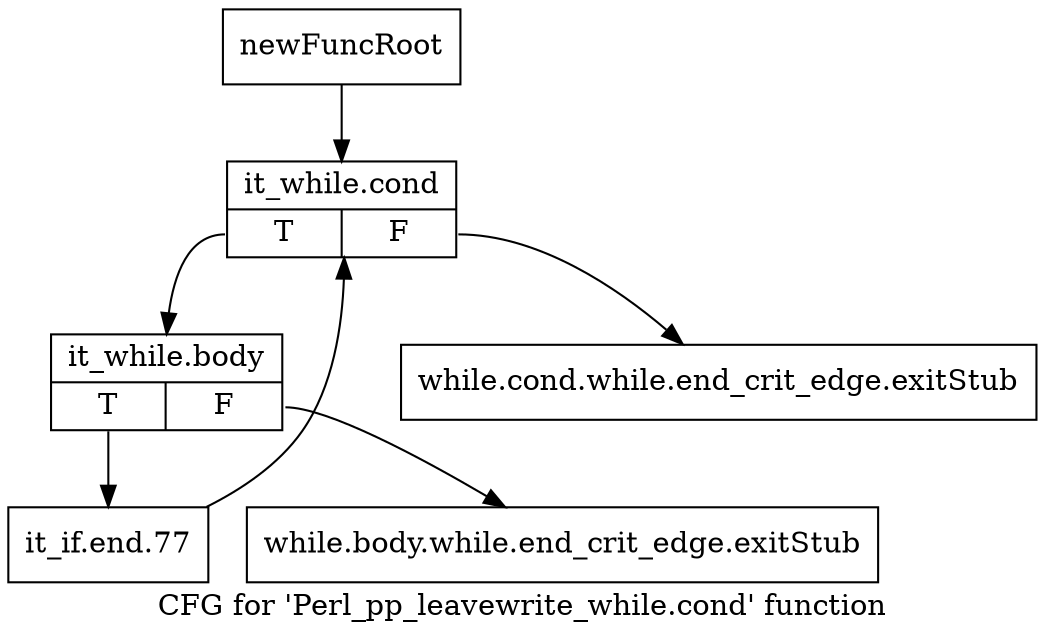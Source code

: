 digraph "CFG for 'Perl_pp_leavewrite_while.cond' function" {
	label="CFG for 'Perl_pp_leavewrite_while.cond' function";

	Node0x50f5410 [shape=record,label="{newFuncRoot}"];
	Node0x50f5410 -> Node0x50f5500;
	Node0x50f5460 [shape=record,label="{while.cond.while.end_crit_edge.exitStub}"];
	Node0x50f54b0 [shape=record,label="{while.body.while.end_crit_edge.exitStub}"];
	Node0x50f5500 [shape=record,label="{it_while.cond|{<s0>T|<s1>F}}"];
	Node0x50f5500:s0 -> Node0x50f5550;
	Node0x50f5500:s1 -> Node0x50f5460;
	Node0x50f5550 [shape=record,label="{it_while.body|{<s0>T|<s1>F}}"];
	Node0x50f5550:s0 -> Node0x50f55a0;
	Node0x50f5550:s1 -> Node0x50f54b0;
	Node0x50f55a0 [shape=record,label="{it_if.end.77}"];
	Node0x50f55a0 -> Node0x50f5500;
}
